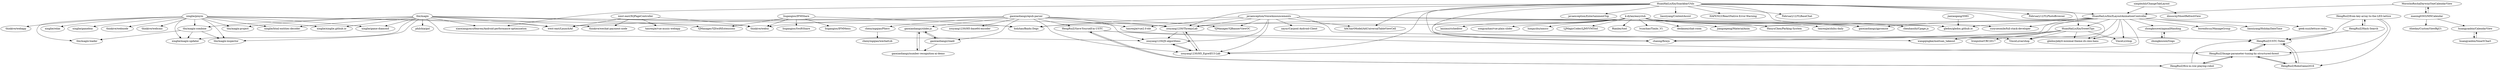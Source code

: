 digraph G {
"xinglie/pinyin" -> "xinglie/magix-updater"
"xinglie/pinyin" -> "xinglie/relax"
"xinglie/pinyin" -> "xinglie/game-diamond"
"xinglie/pinyin" -> "thx/magix-project"
"xinglie/pinyin" -> "thx/magix-loader"
"xinglie/pinyin" -> "thx/magix-combine"
"xinglie/pinyin" -> "xinglie/gameboy"
"xinglie/pinyin" -> "xinglie/html-entities-decoder"
"xinglie/pinyin" -> "thinkive/webnode"
"xinglie/pinyin" -> "thinkive/webcms"
"xinglie/pinyin" -> "xinglie/xinglie.github.io"
"xinglie/pinyin" -> "west-east/LaunchAd"
"xinglie/pinyin" -> "thinkive/webapp"
"xinglie/pinyin" -> "thx/magix-inspector"
"xinglie/pinyin" -> "thinkive/webui"
"thx/magix" -> "thx/magix-inspector"
"thx/magix" -> "thx/magix-combine"
"thx/magix" -> "xinglie/xinglie.github.io"
"thx/magix" -> "xinglie/html-entities-decoder"
"thx/magix" -> "xinglie/magix-updater"
"thx/magix" -> "xinglie/game-diamond"
"thx/magix" -> "thinkive/wechat-payment-node"
"thx/magix" -> "thx/magix-project"
"thx/magix" -> "west-east/LaunchAd"
"thx/magix" -> "zouyang1230/ThreejsLab"
"thx/magix" -> "philchia/gol"
"thx/magix" -> "YJManager/YJSwiftExtensions"
"thx/magix" -> "zouyang1230/JS-algorithms"
"thx/magix" -> "xiaoxiangyeyuHeaven/Android-performance-optimization" ["e"=1]
"thx/magix" -> "holyhao/Baidu-Dogs"
"west-east/XQPageController" -> "west-east/LaunchAd"
"west-east/XQPageController" -> "thinkive/wechat-payment-node"
"west-east/XQPageController" -> "thinkive/webui"
"west-east/XQPageController" -> "tanrenjie/vue-music-webapp"
"HuanHaiLiuXin/SnackbarUtils" -> "gledos/jekyll-minimal-theme-zh-cmn-hans"
"HuanHaiLiuXin/SnackbarUtils" -> "HuanHaiLiuXin/ILayoutAnimationController"
"HuanHaiLiuXin/SnackbarUtils" -> "gledos/gledos.github.io"
"HuanHaiLiuXin/SnackbarUtils" -> "VinceLz/carshop"
"HuanHaiLiuXin/SnackbarUtils" -> "channg/flowjs"
"HuanHaiLiuXin/SnackbarUtils" -> "February12/YLPhotoBrowser" ["e"=1]
"HuanHaiLiuXin/SnackbarUtils" -> "AAChartModel/AAUniversalTableViewCell" ["e"=1]
"HuanHaiLiuXin/SnackbarUtils" -> "zouyang1230/ThreejsLab"
"HuanHaiLiuXin/SnackbarUtils" -> "zouyang1230/H5_EgretEUI-Lab"
"HuanHaiLiuXin/SnackbarUtils" -> "HuanHaiLiuXin/SweetTips"
"HuanHaiLiuXin/SnackbarUtils" -> "javaexception/EntertainmentTop"
"HuanHaiLiuXin/SnackbarUtils" -> "xiaoxiangyeyuHeaven/Android-performance-optimization" ["e"=1]
"HuanHaiLiuXin/SnackbarUtils" -> "liaoziyang/ContentAssist"
"HuanHaiLiuXin/SnackbarUtils" -> "HAPENLY/ReactNative-Error-Warning" ["e"=1]
"HuanHaiLiuXin/SnackbarUtils" -> "February12/YLBaseChat" ["e"=1]
"javaexception/VoiceAnnouncements" -> "zouyang1230/ThreejsLab"
"javaexception/VoiceAnnouncements" -> "YJManager/YJBannerViewOC" ["e"=1]
"javaexception/VoiceAnnouncements" -> "zouyang1230/H5_EgretEUI-Lab"
"javaexception/VoiceAnnouncements" -> "wangqingkai/meituan_takeout"
"javaexception/VoiceAnnouncements" -> "tanrenjie/vue2.0-ele"
"javaexception/VoiceAnnouncements" -> "AAChartModel/AAUniversalTableViewCell" ["e"=1]
"javaexception/VoiceAnnouncements" -> "zouyang1230/JS-algorithms"
"javaexception/VoiceAnnouncements" -> "holyhao/Baidu-Dogs"
"javaexception/VoiceAnnouncements" -> "gledos/gledos.github.io"
"javaexception/VoiceAnnouncements" -> "zaynr/Carpool-Android-Client"
"javaexception/VoiceAnnouncements" -> "gaoxiaoliangz/gpromise"
"jiaxiaogang/SMG" -> "gledos/gledos.github.io"
"k-dylan/easyclub" -> "gaoxiaoliangz/gpromise"
"k-dylan/easyclub" -> "lvyachao/Timbr_V1"
"k-dylan/easyclub" -> "deskmen/chat-room"
"k-dylan/easyclub" -> "holyhao/Baidu-Dogs"
"k-dylan/easyclub" -> "channg/flowjs"
"k-dylan/easyclub" -> "jiangzepeng/MaterialAnim"
"k-dylan/easyclub" -> "HauyuChen/Parking-System" ["e"=1]
"k-dylan/easyclub" -> "suoyuesmile/full-stack-developer" ["e"=1]
"k-dylan/easyclub" -> "tanrenjie/zhihu-daily"
"k-dylan/easyclub" -> "chenhaozhi/Cpage.js"
"k-dylan/easyclub" -> "laizimo/richeditor"
"k-dylan/easyclub" -> "songyazhao/vue-plain-slider"
"k-dylan/easyclub" -> "lumpyzhu/nmscc"
"k-dylan/easyclub" -> "LJMagicCoder/LJMVVMTool"
"k-dylan/easyclub" -> "Rianley/tool"
"liugangios/IFMShare" -> "liugangios/IFMMenu"
"liugangios/IFMShare" -> "liugangios/SwiftShare"
"liugangios/IFMShare" -> "YJManager/YJSwiftExtensions"
"liugangios/IFMShare" -> "holyhao/Baidu-Dogs"
"liugangios/IFMShare" -> "thinkive/webui"
"zhongkouwei/qqmailHanding" -> "zhongkouwei/Gogo"
"zouyang1230/H5_EgretEUI-Lab" -> "zouyang1230/ThreejsLab"
"zouyang1230/H5_EgretEUI-Lab" -> "zouyang1230/JS-algorithms"
"zouyang1230/ThreejsLab" -> "zouyang1230/H5_EgretEUI-Lab"
"zouyang1230/ThreejsLab" -> "zouyang1230/JS-algorithms"
"huangyanbin/SmartChart" -> "huangyanbin/CalendarView"
"simplezhli/ChangeTabLayout" -> "HuanHaiLiuXin/ILayoutAnimationController"
"simplezhli/ChangeTabLayout" -> "dinuscxj/ShootRefreshView" ["e"=1]
"chenyingqiao/Phero" -> "chenyingqiao/wechatLib"
"huangyanbin/CalendarView" -> "huangyanbin/SmartChart"
"maning0303/MNCalendar" -> "MorochoRochaDarwin/OneCalendarView"
"maning0303/MNCalendar" -> "huangyanbin/CalendarView"
"maning0303/MNCalendar" -> "ithedan/CustomViewBgUi"
"HuanHaiLiuXin/ILayoutAnimationController" -> "HuanHaiLiuXin/SweetTips"
"HuanHaiLiuXin/ILayoutAnimationController" -> "gledos/gledos.github.io"
"HuanHaiLiuXin/ILayoutAnimationController" -> "gledos/jekyll-minimal-theme-zh-cmn-hans"
"HuanHaiLiuXin/ILayoutAnimationController" -> "VinceLz/carshop"
"HuanHaiLiuXin/ILayoutAnimationController" -> "zouyang1230/ThreejsLab"
"HuanHaiLiuXin/ILayoutAnimationController" -> "VinceLz/shop"
"HuanHaiLiuXin/ILayoutAnimationController" -> "borenfocus/ManageGroup" ["e"=1]
"HuanHaiLiuXin/ILayoutAnimationController" -> "wangqingkai/meituan_takeout"
"HuanHaiLiuXin/ILayoutAnimationController" -> "channg/flowjs"
"HuanHaiLiuXin/ILayoutAnimationController" -> "liaoziyang/HolidayDateTime"
"HuanHaiLiuXin/ILayoutAnimationController" -> "geek-xuzi/lettuce-redis"
"HuanHaiLiuXin/ILayoutAnimationController" -> "zouyang1230/H5_EgretEUI-Lab"
"HuanHaiLiuXin/ILayoutAnimationController" -> "zhongkouwei/qqmailHanding"
"HuanHaiLiuXin/ILayoutAnimationController" -> "gaoxiaoliangz/gpromise"
"HuanHaiLiuXin/ILayoutAnimationController" -> "suoyuesmile/full-stack-developer" ["e"=1]
"gaoxiaoliangz/number-recognition-ai-demo" -> "gaoxiaoliangz/slider.js"
"gaoxiaoliangz/readr" -> "gaoxiaoliangz/slider.js"
"gaoxiaoliangz/readr" -> "gaoxiaoliangz/number-recognition-ai-demo"
"gaoxiaoliangz/slider.js" -> "gaoxiaoliangz/readr"
"gaoxiaoliangz/slider.js" -> "gaoxiaoliangz/number-recognition-ai-demo"
"zouyang1230/JS-algorithms" -> "zouyang1230/H5_EgretEUI-Lab"
"HuanHaiLiuXin/SweetTips" -> "wangqingkai/meituan_takeout"
"HuanHaiLiuXin/SweetTips" -> "gledos/jekyll-minimal-theme-zh-cmn-hans"
"HuanHaiLiuXin/SweetTips" -> "VinceLz/carshop"
"HuanHaiLiuXin/SweetTips" -> "VinceLz/shop"
"HuanHaiLiuXin/SweetTips" -> "channg/flowjs"
"HuanHaiLiuXin/SweetTips" -> "Ironpulse/CRC2017"
"MorochoRochaDarwin/OneCalendarView" -> "maning0303/MNCalendar"
"MorochoRochaDarwin/OneCalendarView" -> "HuanHaiLiuXin/ILayoutAnimationController"
"thx/magix-combine" -> "thx/magix-inspector"
"thx/magix-combine" -> "xinglie/magix-updater"
"thx/magix-combine" -> "thx/magix-loader"
"zhongkouwei/Gogo" -> "zhongkouwei/qqmailHanding"
"gaoxiaoliangz/epub-parser" -> "gaoxiaoliangz/readr"
"gaoxiaoliangz/epub-parser" -> "tanrenjie/vue2.0-ele"
"gaoxiaoliangz/epub-parser" -> "gaoxiaoliangz/slider.js"
"gaoxiaoliangz/epub-parser" -> "zouyang1230/H5_EgretEUI-Lab"
"gaoxiaoliangz/epub-parser" -> "YJManager/YJBannerViewOC" ["e"=1]
"gaoxiaoliangz/epub-parser" -> "zouyang1230/H5-base64-encoder"
"gaoxiaoliangz/epub-parser" -> "west-east/LaunchAd"
"gaoxiaoliangz/epub-parser" -> "zouyang1230/ThreejsLab"
"gaoxiaoliangz/epub-parser" -> "HengRuiZ/Save-Yourself-in-USTC"
"gaoxiaoliangz/epub-parser" -> "zouyang1230/JS-algorithms"
"gaoxiaoliangz/epub-parser" -> "thinkive/webui"
"gaoxiaoliangz/epub-parser" -> "chenyingqiao/Phero"
"HengRuiZ/Hash-Search" -> "HengRuiZ/USTC-Today"
"HengRuiZ/Hash-Search" -> "HengRuiZ/from-key-array-to-the-LED-lattice"
"HengRuiZ/Image-parameter-tuning-by-structured-forest" -> "HengRuiZ/USTC-Today"
"HengRuiZ/Image-parameter-tuning-by-structured-forest" -> "HengRuiZ/five-in-row-playing-robot"
"HengRuiZ/Image-parameter-tuning-by-structured-forest" -> "HengRuiZ/RoboGame2016"
"HengRuiZ/Save-Yourself-in-USTC" -> "HengRuiZ/five-in-row-playing-robot"
"HengRuiZ/Save-Yourself-in-USTC" -> "HengRuiZ/Image-parameter-tuning-by-structured-forest"
"HengRuiZ/Save-Yourself-in-USTC" -> "HengRuiZ/USTC-Today"
"HengRuiZ/USTC-Today" -> "HengRuiZ/Image-parameter-tuning-by-structured-forest"
"HengRuiZ/USTC-Today" -> "HengRuiZ/RoboGame2016"
"HengRuiZ/five-in-row-playing-robot" -> "HengRuiZ/Image-parameter-tuning-by-structured-forest"
"HengRuiZ/five-in-row-playing-robot" -> "HengRuiZ/Save-Yourself-in-USTC"
"HengRuiZ/five-in-row-playing-robot" -> "HengRuiZ/USTC-Today"
"HengRuiZ/RoboGame2016" -> "HengRuiZ/Image-parameter-tuning-by-structured-forest"
"HengRuiZ/RoboGame2016" -> "HengRuiZ/USTC-Today"
"HengRuiZ/from-key-array-to-the-LED-lattice" -> "HengRuiZ/Hash-Search"
"HengRuiZ/from-key-array-to-the-LED-lattice" -> "HengRuiZ/RoboGame2016"
"HengRuiZ/from-key-array-to-the-LED-lattice" -> "HengRuiZ/Image-parameter-tuning-by-structured-forest"
"HengRuiZ/from-key-array-to-the-LED-lattice" -> "HengRuiZ/USTC-Today"
"xinglie/pinyin" ["l"="10.062,18.525"]
"xinglie/magix-updater" ["l"="10.111,18.501"]
"xinglie/relax" ["l"="9.992,18.523"]
"xinglie/game-diamond" ["l"="10.09,18.535"]
"thx/magix-project" ["l"="10.056,18.55"]
"thx/magix-loader" ["l"="10.059,18.467"]
"thx/magix-combine" ["l"="10.089,18.488"]
"xinglie/gameboy" ["l"="10.011,18.481"]
"xinglie/html-entities-decoder" ["l"="10.066,18.575"]
"thinkive/webnode" ["l"="10.024,18.507"]
"thinkive/webcms" ["l"="10.02,18.559"]
"xinglie/xinglie.github.io" ["l"="10.087,18.562"]
"west-east/LaunchAd" ["l"="10.139,18.558"]
"thinkive/webapp" ["l"="10.019,18.534"]
"thx/magix-inspector" ["l"="10.09,18.512"]
"thinkive/webui" ["l"="10.151,18.531"]
"thx/magix" ["l"="10.122,18.543"]
"thinkive/wechat-payment-node" ["l"="10.109,18.588"]
"zouyang1230/ThreejsLab" ["l"="10.204,18.608"]
"philchia/gol" ["l"="10.06,18.496"]
"YJManager/YJSwiftExtensions" ["l"="10.15,18.496"]
"zouyang1230/JS-algorithms" ["l"="10.196,18.587"]
"xiaoxiangyeyuHeaven/Android-performance-optimization" ["l"="13.407,-6.834"]
"holyhao/Baidu-Dogs" ["l"="10.229,18.548"]
"west-east/XQPageController" ["l"="10.137,18.588"]
"tanrenjie/vue-music-webapp" ["l"="10.118,18.625"]
"HuanHaiLiuXin/SnackbarUtils" ["l"="10.26,18.662"]
"gledos/jekyll-minimal-theme-zh-cmn-hans" ["l"="10.245,18.701"]
"HuanHaiLiuXin/ILayoutAnimationController" ["l"="10.229,18.672"]
"gledos/gledos.github.io" ["l"="10.286,18.653"]
"VinceLz/carshop" ["l"="10.266,18.687"]
"channg/flowjs" ["l"="10.274,18.638"]
"February12/YLPhotoBrowser" ["l"="10.162,19.738"]
"AAChartModel/AAUniversalTableViewCell" ["l"="10.261,19.76"]
"zouyang1230/H5_EgretEUI-Lab" ["l"="10.22,18.615"]
"HuanHaiLiuXin/SweetTips" ["l"="10.249,18.681"]
"javaexception/EntertainmentTop" ["l"="10.303,18.684"]
"liaoziyang/ContentAssist" ["l"="10.303,18.717"]
"HAPENLY/ReactNative-Error-Warning" ["l"="10.199,19.69"]
"February12/YLBaseChat" ["l"="10.197,19.733"]
"javaexception/VoiceAnnouncements" ["l"="10.241,18.602"]
"YJManager/YJBannerViewOC" ["l"="10.336,19.759"]
"wangqingkai/meituan_takeout" ["l"="10.234,18.644"]
"tanrenjie/vue2.0-ele" ["l"="10.228,18.575"]
"zaynr/Carpool-Android-Client" ["l"="10.269,18.581"]
"gaoxiaoliangz/gpromise" ["l"="10.277,18.615"]
"jiaxiaogang/SMG" ["l"="10.339,18.671"]
"k-dylan/easyclub" ["l"="10.336,18.581"]
"lvyachao/Timbr_V1" ["l"="10.316,18.561"]
"deskmen/chat-room" ["l"="10.367,18.533"]
"jiangzepeng/MaterialAnim" ["l"="10.395,18.59"]
"HauyuChen/Parking-System" ["l"="10.341,19.734"]
"suoyuesmile/full-stack-developer" ["l"="10.359,19.714"]
"tanrenjie/zhihu-daily" ["l"="10.364,18.595"]
"chenhaozhi/Cpage.js" ["l"="10.381,18.62"]
"laizimo/richeditor" ["l"="10.348,18.558"]
"songyazhao/vue-plain-slider" ["l"="10.399,18.554"]
"lumpyzhu/nmscc" ["l"="10.332,18.538"]
"LJMagicCoder/LJMVVMTool" ["l"="10.34,18.611"]
"Rianley/tool" ["l"="10.372,18.568"]
"liugangios/IFMShare" ["l"="10.183,18.481"]
"liugangios/IFMMenu" ["l"="10.167,18.431"]
"liugangios/SwiftShare" ["l"="10.202,18.439"]
"zhongkouwei/qqmailHanding" ["l"="10.214,18.723"]
"zhongkouwei/Gogo" ["l"="10.204,18.746"]
"huangyanbin/SmartChart" ["l"="10.253,18.882"]
"huangyanbin/CalendarView" ["l"="10.248,18.856"]
"simplezhli/ChangeTabLayout" ["l"="10.17,18.685"]
"dinuscxj/ShootRefreshView" ["l"="52.535,-2.512"]
"chenyingqiao/Phero" ["l"="10.232,18.504"]
"chenyingqiao/wechatLib" ["l"="10.241,18.468"]
"maning0303/MNCalendar" ["l"="10.237,18.81"]
"MorochoRochaDarwin/OneCalendarView" ["l"="10.236,18.767"]
"ithedan/CustomViewBgUi" ["l"="10.217,18.833"]
"VinceLz/shop" ["l"="10.224,18.694"]
"borenfocus/ManageGroup" ["l"="10.224,19.783"]
"liaoziyang/HolidayDateTime" ["l"="10.186,18.714"]
"geek-xuzi/lettuce-redis" ["l"="10.2,18.672"]
"gaoxiaoliangz/number-recognition-ai-demo" ["l"="10.205,18.51"]
"gaoxiaoliangz/slider.js" ["l"="10.198,18.526"]
"gaoxiaoliangz/readr" ["l"="10.214,18.528"]
"Ironpulse/CRC2017" ["l"="10.264,18.718"]
"gaoxiaoliangz/epub-parser" ["l"="10.204,18.553"]
"zouyang1230/H5-base64-encoder" ["l"="10.181,18.559"]
"HengRuiZ/Save-Yourself-in-USTC" ["l"="10.265,18.493"]
"HengRuiZ/Hash-Search" ["l"="10.319,18.448"]
"HengRuiZ/USTC-Today" ["l"="10.296,18.464"]
"HengRuiZ/from-key-array-to-the-LED-lattice" ["l"="10.303,18.446"]
"HengRuiZ/Image-parameter-tuning-by-structured-forest" ["l"="10.281,18.463"]
"HengRuiZ/five-in-row-playing-robot" ["l"="10.281,18.479"]
"HengRuiZ/RoboGame2016" ["l"="10.288,18.446"]
}